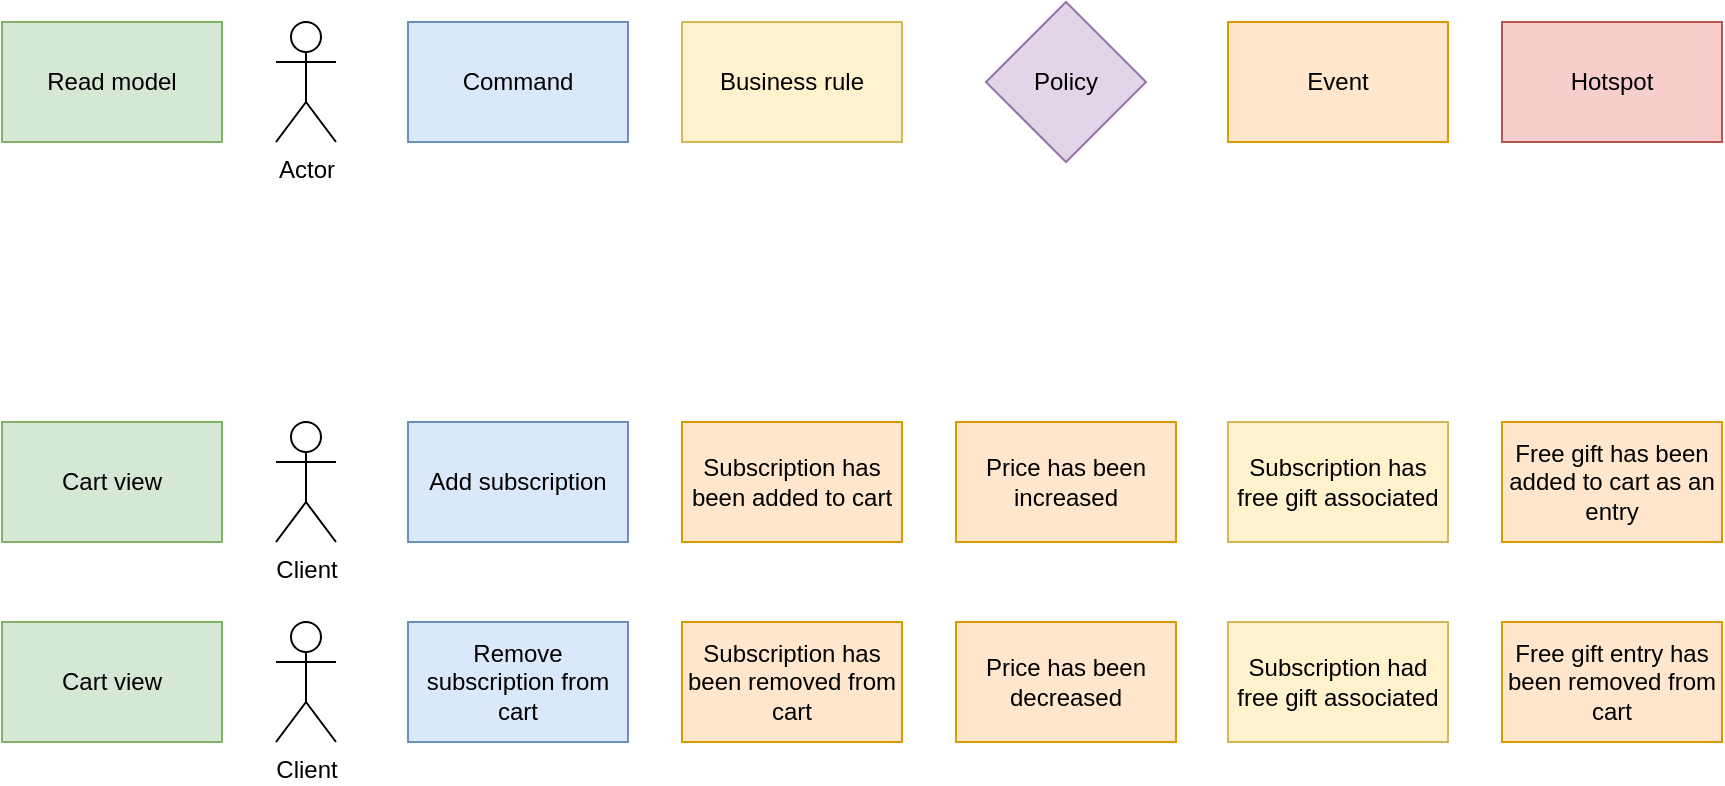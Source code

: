 <mxfile version="14.7.6" type="github">
  <diagram id="DU26KerLcMkYLFJ57TxS" name="Page-1">
    <mxGraphModel dx="1561" dy="1121" grid="1" gridSize="10" guides="1" tooltips="1" connect="1" arrows="1" fold="1" page="1" pageScale="1" pageWidth="827" pageHeight="1169" math="0" shadow="0">
      <root>
        <mxCell id="0" />
        <mxCell id="1" parent="0" />
        <mxCell id="A_zzD7TGVRZAwlRohh-x-1" value="Command" style="rounded=0;whiteSpace=wrap;html=1;fillColor=#dae8fc;strokeColor=#6c8ebf;flipH=0;" vertex="1" parent="1">
          <mxGeometry x="217" y="20" width="110" height="60" as="geometry" />
        </mxCell>
        <mxCell id="A_zzD7TGVRZAwlRohh-x-2" value="Event" style="rounded=0;whiteSpace=wrap;html=1;fillColor=#ffe6cc;strokeColor=#d79b00;flipH=0;" vertex="1" parent="1">
          <mxGeometry x="627" y="20" width="110" height="60" as="geometry" />
        </mxCell>
        <mxCell id="A_zzD7TGVRZAwlRohh-x-3" value="Read model" style="rounded=0;whiteSpace=wrap;html=1;fillColor=#d5e8d4;strokeColor=#82b366;flipH=0;" vertex="1" parent="1">
          <mxGeometry x="14" y="20" width="110" height="60" as="geometry" />
        </mxCell>
        <mxCell id="A_zzD7TGVRZAwlRohh-x-4" value="Policy" style="rhombus;whiteSpace=wrap;html=1;fillColor=#e1d5e7;strokeColor=#9673a6;flipH=0;" vertex="1" parent="1">
          <mxGeometry x="506" y="10" width="80" height="80" as="geometry" />
        </mxCell>
        <mxCell id="A_zzD7TGVRZAwlRohh-x-5" value="Actor" style="shape=umlActor;verticalLabelPosition=bottom;verticalAlign=top;html=1;outlineConnect=0;flipH=0;" vertex="1" parent="1">
          <mxGeometry x="151" y="20" width="30" height="60" as="geometry" />
        </mxCell>
        <mxCell id="A_zzD7TGVRZAwlRohh-x-6" value="Hotspot" style="rounded=0;whiteSpace=wrap;html=1;fillColor=#f8cecc;strokeColor=#b85450;flipH=0;" vertex="1" parent="1">
          <mxGeometry x="764" y="20" width="110" height="60" as="geometry" />
        </mxCell>
        <mxCell id="A_zzD7TGVRZAwlRohh-x-7" value="Business rule" style="rounded=0;whiteSpace=wrap;html=1;fillColor=#fff2cc;strokeColor=#d6b656;flipH=0;" vertex="1" parent="1">
          <mxGeometry x="354" y="20" width="110" height="60" as="geometry" />
        </mxCell>
        <mxCell id="A_zzD7TGVRZAwlRohh-x-8" value="Add subscription" style="rounded=0;whiteSpace=wrap;html=1;fillColor=#dae8fc;strokeColor=#6c8ebf;" vertex="1" parent="1">
          <mxGeometry x="217" y="220" width="110" height="60" as="geometry" />
        </mxCell>
        <mxCell id="A_zzD7TGVRZAwlRohh-x-9" value="Client" style="shape=umlActor;verticalLabelPosition=bottom;verticalAlign=top;html=1;outlineConnect=0;" vertex="1" parent="1">
          <mxGeometry x="151" y="220" width="30" height="60" as="geometry" />
        </mxCell>
        <mxCell id="A_zzD7TGVRZAwlRohh-x-11" value="Subscription has been added to cart" style="rounded=0;whiteSpace=wrap;html=1;fillColor=#ffe6cc;strokeColor=#d79b00;" vertex="1" parent="1">
          <mxGeometry x="354" y="220" width="110" height="60" as="geometry" />
        </mxCell>
        <mxCell id="A_zzD7TGVRZAwlRohh-x-13" value="Remove subscription from cart" style="rounded=0;whiteSpace=wrap;html=1;fillColor=#dae8fc;strokeColor=#6c8ebf;" vertex="1" parent="1">
          <mxGeometry x="217" y="320" width="110" height="60" as="geometry" />
        </mxCell>
        <mxCell id="A_zzD7TGVRZAwlRohh-x-14" value="Client" style="shape=umlActor;verticalLabelPosition=bottom;verticalAlign=top;html=1;outlineConnect=0;" vertex="1" parent="1">
          <mxGeometry x="151" y="320" width="30" height="60" as="geometry" />
        </mxCell>
        <mxCell id="A_zzD7TGVRZAwlRohh-x-16" value="Subscription has been removed from cart" style="rounded=0;whiteSpace=wrap;html=1;fillColor=#ffe6cc;strokeColor=#d79b00;" vertex="1" parent="1">
          <mxGeometry x="354" y="320" width="110" height="60" as="geometry" />
        </mxCell>
        <mxCell id="A_zzD7TGVRZAwlRohh-x-18" value="Cart view" style="rounded=0;whiteSpace=wrap;html=1;fillColor=#d5e8d4;strokeColor=#82b366;" vertex="1" parent="1">
          <mxGeometry x="14" y="220" width="110" height="60" as="geometry" />
        </mxCell>
        <mxCell id="A_zzD7TGVRZAwlRohh-x-19" value="&lt;span&gt;Cart view&lt;/span&gt;" style="rounded=0;whiteSpace=wrap;html=1;fillColor=#d5e8d4;strokeColor=#82b366;" vertex="1" parent="1">
          <mxGeometry x="14" y="320" width="110" height="60" as="geometry" />
        </mxCell>
        <mxCell id="A_zzD7TGVRZAwlRohh-x-34" value="Price has been increased" style="rounded=0;whiteSpace=wrap;html=1;fillColor=#ffe6cc;strokeColor=#d79b00;" vertex="1" parent="1">
          <mxGeometry x="491" y="220" width="110" height="60" as="geometry" />
        </mxCell>
        <mxCell id="A_zzD7TGVRZAwlRohh-x-36" value="Price has been decreased" style="rounded=0;whiteSpace=wrap;html=1;fillColor=#ffe6cc;strokeColor=#d79b00;" vertex="1" parent="1">
          <mxGeometry x="491" y="320" width="110" height="60" as="geometry" />
        </mxCell>
        <mxCell id="A_zzD7TGVRZAwlRohh-x-39" value="Subscription has free gift associated" style="rounded=0;whiteSpace=wrap;html=1;fillColor=#fff2cc;strokeColor=#d6b656;" vertex="1" parent="1">
          <mxGeometry x="627" y="220" width="110" height="60" as="geometry" />
        </mxCell>
        <mxCell id="A_zzD7TGVRZAwlRohh-x-40" value="Free gift has been added to cart as an entry" style="rounded=0;whiteSpace=wrap;html=1;fillColor=#ffe6cc;strokeColor=#d79b00;" vertex="1" parent="1">
          <mxGeometry x="764" y="220" width="110" height="60" as="geometry" />
        </mxCell>
        <mxCell id="A_zzD7TGVRZAwlRohh-x-41" value="Subscription had free gift associated" style="rounded=0;whiteSpace=wrap;html=1;fillColor=#fff2cc;strokeColor=#d6b656;" vertex="1" parent="1">
          <mxGeometry x="627" y="320" width="110" height="60" as="geometry" />
        </mxCell>
        <mxCell id="A_zzD7TGVRZAwlRohh-x-42" value="Free gift entry has been removed from cart" style="rounded=0;whiteSpace=wrap;html=1;fillColor=#ffe6cc;strokeColor=#d79b00;" vertex="1" parent="1">
          <mxGeometry x="764" y="320" width="110" height="60" as="geometry" />
        </mxCell>
      </root>
    </mxGraphModel>
  </diagram>
</mxfile>
